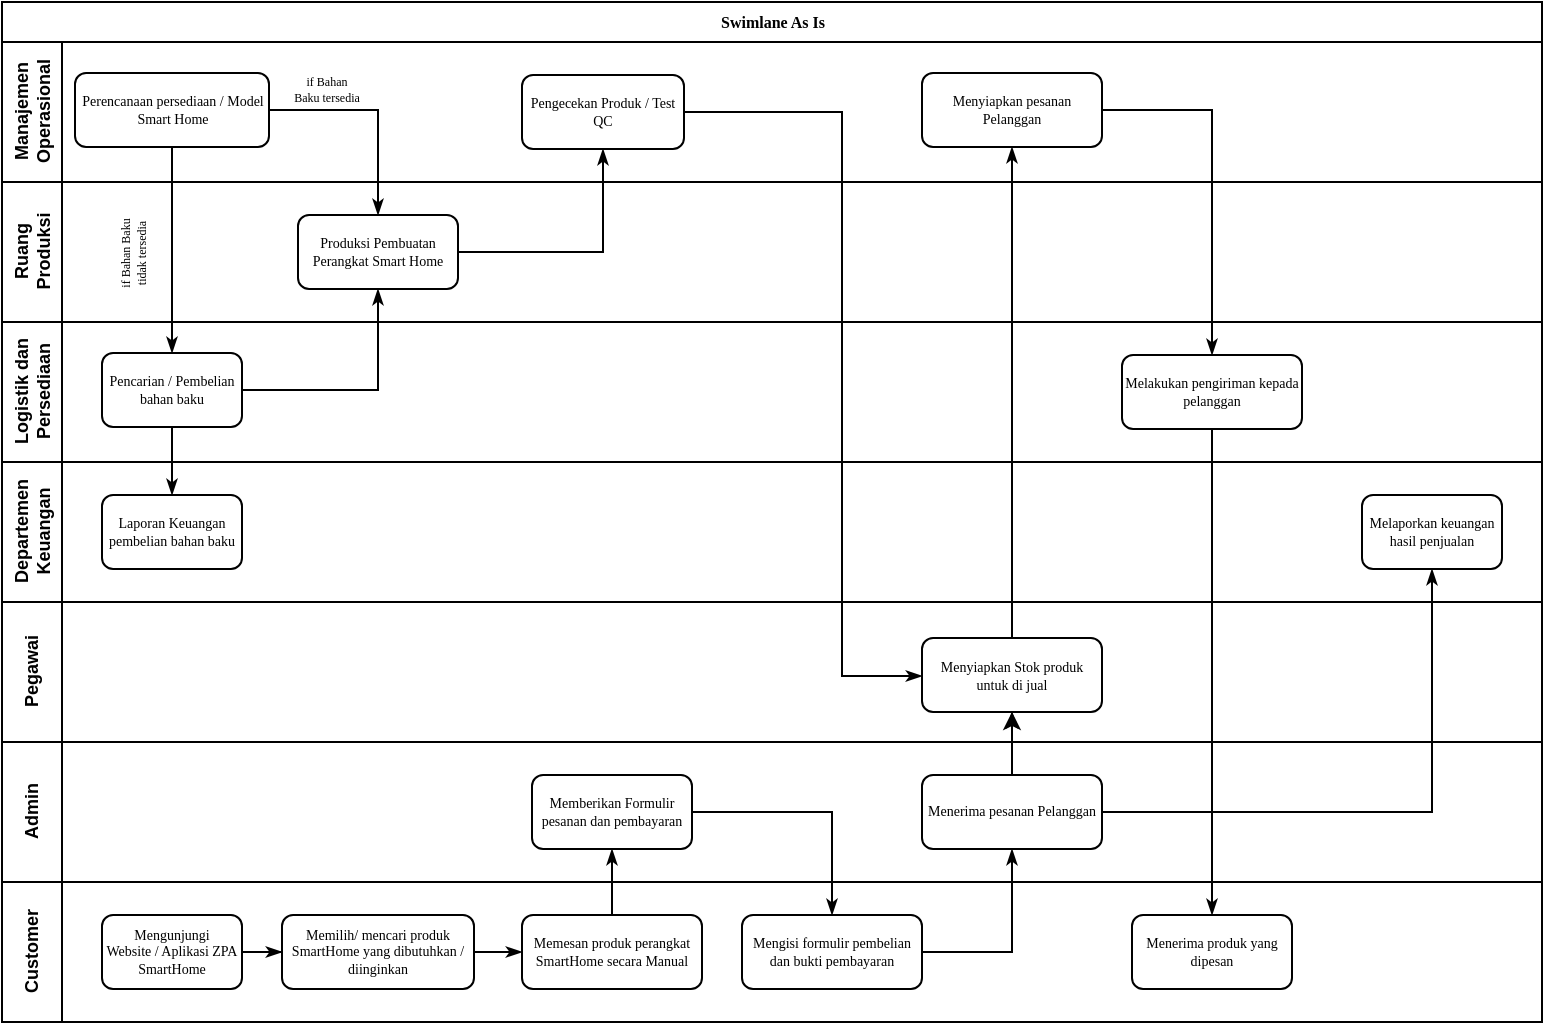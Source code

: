 <mxfile version="21.7.4" type="github">
  <diagram name="Page-1" id="c7488fd3-1785-93aa-aadb-54a6760d102a">
    <mxGraphModel dx="758" dy="416" grid="1" gridSize="10" guides="1" tooltips="1" connect="1" arrows="1" fold="1" page="1" pageScale="1" pageWidth="1100" pageHeight="850" background="none" math="0" shadow="0">
      <root>
        <mxCell id="0" />
        <mxCell id="1" parent="0" />
        <mxCell id="2b4e8129b02d487f-1" value="Swimlane As Is" style="swimlane;html=1;childLayout=stackLayout;horizontal=1;startSize=20;horizontalStack=0;rounded=0;shadow=0;labelBackgroundColor=none;strokeWidth=1;fontFamily=Verdana;fontSize=8;align=center;" parent="1" vertex="1">
          <mxGeometry x="220" y="70" width="770" height="510" as="geometry" />
        </mxCell>
        <mxCell id="2b4e8129b02d487f-2" value="Manajemen&lt;br style=&quot;font-size: 9px;&quot;&gt;Operasional" style="swimlane;html=1;startSize=30;horizontal=0;fontSize=9;" parent="2b4e8129b02d487f-1" vertex="1">
          <mxGeometry y="20" width="770" height="70" as="geometry" />
        </mxCell>
        <mxCell id="2b4e8129b02d487f-6" value="Perencanaan persediaan / Model Smart Home" style="rounded=1;whiteSpace=wrap;html=1;shadow=0;labelBackgroundColor=none;strokeWidth=1;fontFamily=Verdana;fontSize=7;align=center;" parent="2b4e8129b02d487f-2" vertex="1">
          <mxGeometry x="36.5" y="15.5" width="97" height="37" as="geometry" />
        </mxCell>
        <mxCell id="EXiJSsDwTDuwI2L_ceVk-18" value="Pengecekan Produk / Test QC" style="rounded=1;whiteSpace=wrap;html=1;shadow=0;labelBackgroundColor=none;strokeWidth=1;fontFamily=Verdana;fontSize=7;align=center;" parent="2b4e8129b02d487f-2" vertex="1">
          <mxGeometry x="260" y="16.5" width="81" height="37" as="geometry" />
        </mxCell>
        <mxCell id="EXiJSsDwTDuwI2L_ceVk-45" value="Menyiapkan pesanan Pelanggan" style="rounded=1;whiteSpace=wrap;html=1;shadow=0;labelBackgroundColor=none;strokeWidth=1;fontFamily=Verdana;fontSize=7;align=center;" parent="2b4e8129b02d487f-2" vertex="1">
          <mxGeometry x="460" y="15.5" width="90" height="37" as="geometry" />
        </mxCell>
        <mxCell id="2b4e8129b02d487f-3" value="Ruang&lt;br style=&quot;font-size: 9px;&quot;&gt;Produksi" style="swimlane;html=1;startSize=30;horizontal=0;fontSize=9;" parent="2b4e8129b02d487f-1" vertex="1">
          <mxGeometry y="90" width="770" height="70" as="geometry" />
        </mxCell>
        <mxCell id="EXiJSsDwTDuwI2L_ceVk-14" value="Produksi Pembuatan Perangkat Smart Home" style="rounded=1;whiteSpace=wrap;html=1;shadow=0;labelBackgroundColor=none;strokeWidth=1;fontFamily=Verdana;fontSize=7;align=center;" parent="2b4e8129b02d487f-3" vertex="1">
          <mxGeometry x="148" y="16.5" width="80" height="37" as="geometry" />
        </mxCell>
        <mxCell id="2b4e8129b02d487f-4" value="Logistik dan&lt;br style=&quot;font-size: 9px;&quot;&gt;Persediaan" style="swimlane;html=1;startSize=30;horizontal=0;fontSize=9;" parent="2b4e8129b02d487f-1" vertex="1">
          <mxGeometry y="160" width="770" height="70" as="geometry" />
        </mxCell>
        <mxCell id="2b4e8129b02d487f-12" value="Pencarian / Pembelian bahan baku" style="rounded=1;whiteSpace=wrap;html=1;shadow=0;labelBackgroundColor=none;strokeWidth=1;fontFamily=Verdana;fontSize=7;align=center;" parent="2b4e8129b02d487f-4" vertex="1">
          <mxGeometry x="50" y="15.5" width="70" height="37" as="geometry" />
        </mxCell>
        <mxCell id="EXiJSsDwTDuwI2L_ceVk-50" value="Melakukan pengiriman kepada pelanggan" style="rounded=1;whiteSpace=wrap;html=1;shadow=0;labelBackgroundColor=none;strokeWidth=1;fontFamily=Verdana;fontSize=7;align=center;" parent="2b4e8129b02d487f-4" vertex="1">
          <mxGeometry x="560" y="16.5" width="90" height="37" as="geometry" />
        </mxCell>
        <mxCell id="EXiJSsDwTDuwI2L_ceVk-8" value="Departemen&lt;br style=&quot;border-color: var(--border-color);&quot;&gt;Keuangan" style="swimlane;html=1;startSize=30;horizontal=0;fontSize=9;" parent="2b4e8129b02d487f-1" vertex="1">
          <mxGeometry y="230" width="770" height="70" as="geometry" />
        </mxCell>
        <mxCell id="EXiJSsDwTDuwI2L_ceVk-22" value="Laporan Keuangan pembelian bahan baku" style="rounded=1;whiteSpace=wrap;html=1;shadow=0;labelBackgroundColor=none;strokeWidth=1;fontFamily=Verdana;fontSize=7;align=center;" parent="EXiJSsDwTDuwI2L_ceVk-8" vertex="1">
          <mxGeometry x="50" y="16.5" width="70" height="37" as="geometry" />
        </mxCell>
        <mxCell id="EXiJSsDwTDuwI2L_ceVk-60" value="Melaporkan keuangan hasil penjualan" style="rounded=1;whiteSpace=wrap;html=1;shadow=0;labelBackgroundColor=none;strokeWidth=1;fontFamily=Verdana;fontSize=7;align=center;" parent="EXiJSsDwTDuwI2L_ceVk-8" vertex="1">
          <mxGeometry x="680" y="16.5" width="70" height="37" as="geometry" />
        </mxCell>
        <mxCell id="EXiJSsDwTDuwI2L_ceVk-9" value="Pegawai" style="swimlane;html=1;startSize=30;horizontal=0;fontSize=9;" parent="2b4e8129b02d487f-1" vertex="1">
          <mxGeometry y="300" width="770" height="70" as="geometry" />
        </mxCell>
        <mxCell id="EXiJSsDwTDuwI2L_ceVk-28" value="Menyiapkan Stok produk untuk di jual" style="rounded=1;whiteSpace=wrap;html=1;shadow=0;labelBackgroundColor=none;strokeWidth=1;fontFamily=Verdana;fontSize=7;align=center;" parent="EXiJSsDwTDuwI2L_ceVk-9" vertex="1">
          <mxGeometry x="460" y="18" width="90" height="37" as="geometry" />
        </mxCell>
        <mxCell id="EXiJSsDwTDuwI2L_ceVk-15" value="if Bahan&lt;br style=&quot;font-size: 6px;&quot;&gt;Baku tersedia" style="edgeStyle=orthogonalEdgeStyle;rounded=0;html=1;labelBackgroundColor=none;startArrow=none;startFill=0;startSize=5;endArrow=classicThin;endFill=1;endSize=5;jettySize=auto;orthogonalLoop=1;strokeWidth=1;fontFamily=Verdana;fontSize=6;" parent="2b4e8129b02d487f-1" source="2b4e8129b02d487f-6" target="EXiJSsDwTDuwI2L_ceVk-14" edge="1">
          <mxGeometry x="-0.478" y="10" relative="1" as="geometry">
            <mxPoint as="offset" />
            <mxPoint x="147" y="59.97" as="sourcePoint" />
            <mxPoint x="205.03" y="120" as="targetPoint" />
          </mxGeometry>
        </mxCell>
        <mxCell id="2b4e8129b02d487f-24" value="if Bahan Baku&lt;br style=&quot;font-size: 6px;&quot;&gt;tidak tersedia" style="edgeStyle=orthogonalEdgeStyle;rounded=0;html=1;labelBackgroundColor=none;startArrow=none;startFill=0;startSize=5;endArrow=classicThin;endFill=1;endSize=5;jettySize=auto;orthogonalLoop=1;strokeWidth=1;fontFamily=Verdana;fontSize=6;verticalAlign=middle;horizontal=0;" parent="2b4e8129b02d487f-1" source="2b4e8129b02d487f-6" target="2b4e8129b02d487f-12" edge="1">
          <mxGeometry x="0.036" y="-19" relative="1" as="geometry">
            <mxPoint as="offset" />
          </mxGeometry>
        </mxCell>
        <mxCell id="EXiJSsDwTDuwI2L_ceVk-20" value="" style="edgeStyle=orthogonalEdgeStyle;rounded=0;html=1;labelBackgroundColor=none;startArrow=none;startFill=0;startSize=5;endArrow=classicThin;endFill=1;endSize=5;jettySize=auto;orthogonalLoop=1;strokeWidth=1;fontFamily=Verdana;fontSize=6;verticalAlign=middle;horizontal=0;" parent="2b4e8129b02d487f-1" source="EXiJSsDwTDuwI2L_ceVk-14" target="EXiJSsDwTDuwI2L_ceVk-18" edge="1">
          <mxGeometry x="0.036" y="-19" relative="1" as="geometry">
            <mxPoint x="320" y="114.5" as="sourcePoint" />
            <mxPoint x="320" y="253.5" as="targetPoint" />
            <mxPoint as="offset" />
          </mxGeometry>
        </mxCell>
        <mxCell id="EXiJSsDwTDuwI2L_ceVk-21" value="" style="edgeStyle=orthogonalEdgeStyle;rounded=0;html=1;labelBackgroundColor=none;startArrow=none;startFill=0;startSize=5;endArrow=classicThin;endFill=1;endSize=5;jettySize=auto;orthogonalLoop=1;strokeWidth=1;fontFamily=Verdana;fontSize=6;verticalAlign=middle;horizontal=0;" parent="2b4e8129b02d487f-1" source="2b4e8129b02d487f-12" target="EXiJSsDwTDuwI2L_ceVk-14" edge="1">
          <mxGeometry x="0.036" y="-19" relative="1" as="geometry">
            <mxPoint x="120" y="232" as="sourcePoint" />
            <mxPoint x="169" y="180" as="targetPoint" />
            <mxPoint as="offset" />
          </mxGeometry>
        </mxCell>
        <mxCell id="EXiJSsDwTDuwI2L_ceVk-23" value="" style="edgeStyle=orthogonalEdgeStyle;rounded=0;html=1;labelBackgroundColor=none;startArrow=none;startFill=0;startSize=5;endArrow=classicThin;endFill=1;endSize=5;jettySize=auto;orthogonalLoop=1;strokeWidth=1;fontFamily=Verdana;fontSize=6;verticalAlign=middle;horizontal=0;" parent="2b4e8129b02d487f-1" source="2b4e8129b02d487f-12" target="EXiJSsDwTDuwI2L_ceVk-22" edge="1">
          <mxGeometry relative="1" as="geometry">
            <mxPoint x="86.0" y="253.5" as="sourcePoint" />
            <mxPoint x="141" y="319" as="targetPoint" />
          </mxGeometry>
        </mxCell>
        <mxCell id="EXiJSsDwTDuwI2L_ceVk-10" value="Admin" style="swimlane;html=1;startSize=30;horizontal=0;fontSize=9;" parent="2b4e8129b02d487f-1" vertex="1">
          <mxGeometry y="370" width="770" height="70" as="geometry" />
        </mxCell>
        <mxCell id="EXiJSsDwTDuwI2L_ceVk-32" value="Menerima pesanan Pelanggan" style="rounded=1;whiteSpace=wrap;html=1;shadow=0;labelBackgroundColor=none;strokeWidth=1;fontFamily=Verdana;fontSize=7;align=center;" parent="EXiJSsDwTDuwI2L_ceVk-10" vertex="1">
          <mxGeometry x="460" y="16.5" width="90" height="37" as="geometry" />
        </mxCell>
        <mxCell id="EXiJSsDwTDuwI2L_ceVk-47" value="Memberikan Formulir pesanan dan pembayaran" style="rounded=1;whiteSpace=wrap;html=1;shadow=0;labelBackgroundColor=none;strokeWidth=1;fontFamily=Verdana;fontSize=7;align=center;" parent="EXiJSsDwTDuwI2L_ceVk-10" vertex="1">
          <mxGeometry x="265" y="16.5" width="80" height="37" as="geometry" />
        </mxCell>
        <mxCell id="EXiJSsDwTDuwI2L_ceVk-36" value="Customer" style="swimlane;html=1;startSize=30;horizontal=0;fontSize=9;" parent="2b4e8129b02d487f-1" vertex="1">
          <mxGeometry y="440" width="770" height="70" as="geometry" />
        </mxCell>
        <mxCell id="EXiJSsDwTDuwI2L_ceVk-37" value="Mengunjungi&lt;br&gt;Website / Aplikasi ZPA SmartHome" style="rounded=1;whiteSpace=wrap;html=1;shadow=0;labelBackgroundColor=none;strokeWidth=1;fontFamily=Verdana;fontSize=7;align=center;" parent="EXiJSsDwTDuwI2L_ceVk-36" vertex="1">
          <mxGeometry x="50" y="16.5" width="70" height="37" as="geometry" />
        </mxCell>
        <mxCell id="EXiJSsDwTDuwI2L_ceVk-38" value="Memilih/ mencari produk SmartHome yang dibutuhkan / diinginkan" style="rounded=1;whiteSpace=wrap;html=1;shadow=0;labelBackgroundColor=none;strokeWidth=1;fontFamily=Verdana;fontSize=7;align=center;" parent="EXiJSsDwTDuwI2L_ceVk-36" vertex="1">
          <mxGeometry x="140" y="16.5" width="96" height="37" as="geometry" />
        </mxCell>
        <mxCell id="EXiJSsDwTDuwI2L_ceVk-39" value="" style="edgeStyle=orthogonalEdgeStyle;rounded=0;html=1;labelBackgroundColor=none;startArrow=none;startFill=0;startSize=5;endArrow=classicThin;endFill=1;endSize=5;jettySize=auto;orthogonalLoop=1;strokeWidth=1;fontFamily=Verdana;fontSize=6;verticalAlign=middle;horizontal=0;" parent="EXiJSsDwTDuwI2L_ceVk-36" source="EXiJSsDwTDuwI2L_ceVk-37" target="EXiJSsDwTDuwI2L_ceVk-38" edge="1">
          <mxGeometry relative="1" as="geometry">
            <mxPoint x="96" y="-147" as="sourcePoint" />
            <mxPoint x="143" y="-25" as="targetPoint" />
          </mxGeometry>
        </mxCell>
        <mxCell id="EXiJSsDwTDuwI2L_ceVk-40" value="Memesan produk perangkat SmartHome secara Manual" style="rounded=1;whiteSpace=wrap;html=1;shadow=0;labelBackgroundColor=none;strokeWidth=1;fontFamily=Verdana;fontSize=7;align=center;" parent="EXiJSsDwTDuwI2L_ceVk-36" vertex="1">
          <mxGeometry x="260" y="16.5" width="90" height="37" as="geometry" />
        </mxCell>
        <mxCell id="EXiJSsDwTDuwI2L_ceVk-41" value="" style="edgeStyle=orthogonalEdgeStyle;rounded=0;html=1;labelBackgroundColor=none;startArrow=none;startFill=0;startSize=5;endArrow=classicThin;endFill=1;endSize=5;jettySize=auto;orthogonalLoop=1;strokeWidth=1;fontFamily=Verdana;fontSize=6;verticalAlign=middle;horizontal=0;" parent="EXiJSsDwTDuwI2L_ceVk-36" source="EXiJSsDwTDuwI2L_ceVk-38" target="EXiJSsDwTDuwI2L_ceVk-40" edge="1">
          <mxGeometry relative="1" as="geometry">
            <mxPoint x="130" y="45" as="sourcePoint" />
            <mxPoint x="154" y="45" as="targetPoint" />
          </mxGeometry>
        </mxCell>
        <mxCell id="EXiJSsDwTDuwI2L_ceVk-54" value="Menerima produk yang dipesan" style="rounded=1;whiteSpace=wrap;html=1;shadow=0;labelBackgroundColor=none;strokeWidth=1;fontFamily=Verdana;fontSize=7;align=center;" parent="EXiJSsDwTDuwI2L_ceVk-36" vertex="1">
          <mxGeometry x="565" y="16.5" width="80" height="37" as="geometry" />
        </mxCell>
        <mxCell id="A2KUPN6uwb9VX7VzME6s-3" value="Mengisi formulir pembelian dan bukti pembayaran" style="rounded=1;whiteSpace=wrap;html=1;shadow=0;labelBackgroundColor=none;strokeWidth=1;fontFamily=Verdana;fontSize=7;align=center;" vertex="1" parent="EXiJSsDwTDuwI2L_ceVk-36">
          <mxGeometry x="370" y="16.5" width="90" height="37" as="geometry" />
        </mxCell>
        <mxCell id="EXiJSsDwTDuwI2L_ceVk-29" value="" style="edgeStyle=orthogonalEdgeStyle;rounded=0;html=1;labelBackgroundColor=none;startArrow=none;startFill=0;startSize=5;endArrow=classicThin;endFill=1;endSize=5;jettySize=auto;orthogonalLoop=1;strokeWidth=1;fontFamily=Verdana;fontSize=6;verticalAlign=middle;horizontal=0;" parent="2b4e8129b02d487f-1" source="EXiJSsDwTDuwI2L_ceVk-18" target="EXiJSsDwTDuwI2L_ceVk-28" edge="1">
          <mxGeometry x="0.036" y="-19" relative="1" as="geometry">
            <mxPoint x="240" y="135" as="sourcePoint" />
            <mxPoint x="290" y="83" as="targetPoint" />
            <mxPoint as="offset" />
            <Array as="points">
              <mxPoint x="420" y="55" />
              <mxPoint x="420" y="337" />
            </Array>
          </mxGeometry>
        </mxCell>
        <mxCell id="EXiJSsDwTDuwI2L_ceVk-44" style="edgeStyle=orthogonalEdgeStyle;rounded=0;orthogonalLoop=1;jettySize=auto;html=1;" parent="2b4e8129b02d487f-1" source="EXiJSsDwTDuwI2L_ceVk-32" target="EXiJSsDwTDuwI2L_ceVk-28" edge="1">
          <mxGeometry relative="1" as="geometry" />
        </mxCell>
        <mxCell id="EXiJSsDwTDuwI2L_ceVk-43" value="" style="edgeStyle=orthogonalEdgeStyle;rounded=0;html=1;labelBackgroundColor=none;startArrow=none;startFill=0;startSize=5;endArrow=classicThin;endFill=1;endSize=5;jettySize=auto;orthogonalLoop=1;strokeWidth=1;fontFamily=Verdana;fontSize=6;verticalAlign=middle;horizontal=0;" parent="2b4e8129b02d487f-1" source="EXiJSsDwTDuwI2L_ceVk-32" target="EXiJSsDwTDuwI2L_ceVk-28" edge="1">
          <mxGeometry relative="1" as="geometry">
            <mxPoint x="400" y="400" as="sourcePoint" />
            <mxPoint x="415" y="433" as="targetPoint" />
          </mxGeometry>
        </mxCell>
        <mxCell id="EXiJSsDwTDuwI2L_ceVk-46" value="" style="edgeStyle=orthogonalEdgeStyle;rounded=0;html=1;labelBackgroundColor=none;startArrow=none;startFill=0;startSize=5;endArrow=classicThin;endFill=1;endSize=5;jettySize=auto;orthogonalLoop=1;strokeWidth=1;fontFamily=Verdana;fontSize=6;verticalAlign=middle;horizontal=0;" parent="2b4e8129b02d487f-1" source="EXiJSsDwTDuwI2L_ceVk-28" target="EXiJSsDwTDuwI2L_ceVk-45" edge="1">
          <mxGeometry relative="1" as="geometry">
            <mxPoint x="415" y="396" as="sourcePoint" />
            <mxPoint x="415" y="365" as="targetPoint" />
          </mxGeometry>
        </mxCell>
        <mxCell id="EXiJSsDwTDuwI2L_ceVk-52" value="" style="edgeStyle=orthogonalEdgeStyle;rounded=0;html=1;labelBackgroundColor=none;startArrow=none;startFill=0;startSize=5;endArrow=classicThin;endFill=1;endSize=5;jettySize=auto;orthogonalLoop=1;strokeWidth=1;fontFamily=Verdana;fontSize=6;verticalAlign=middle;horizontal=0;" parent="2b4e8129b02d487f-1" source="EXiJSsDwTDuwI2L_ceVk-45" target="EXiJSsDwTDuwI2L_ceVk-50" edge="1">
          <mxGeometry relative="1" as="geometry">
            <mxPoint x="515" y="328" as="sourcePoint" />
            <mxPoint x="515" y="83" as="targetPoint" />
          </mxGeometry>
        </mxCell>
        <mxCell id="EXiJSsDwTDuwI2L_ceVk-55" value="" style="edgeStyle=orthogonalEdgeStyle;rounded=0;html=1;labelBackgroundColor=none;startArrow=none;startFill=0;startSize=5;endArrow=classicThin;endFill=1;endSize=5;jettySize=auto;orthogonalLoop=1;strokeWidth=1;fontFamily=Verdana;fontSize=6;verticalAlign=middle;horizontal=0;" parent="2b4e8129b02d487f-1" source="EXiJSsDwTDuwI2L_ceVk-50" target="EXiJSsDwTDuwI2L_ceVk-54" edge="1">
          <mxGeometry relative="1" as="geometry">
            <mxPoint x="515" y="328" as="sourcePoint" />
            <mxPoint x="515" y="83" as="targetPoint" />
          </mxGeometry>
        </mxCell>
        <mxCell id="EXiJSsDwTDuwI2L_ceVk-33" value="" style="edgeStyle=orthogonalEdgeStyle;rounded=0;html=1;labelBackgroundColor=none;startArrow=none;startFill=0;startSize=5;endArrow=classicThin;endFill=1;endSize=5;jettySize=auto;orthogonalLoop=1;strokeWidth=1;fontFamily=Verdana;fontSize=6;verticalAlign=middle;horizontal=0;" parent="2b4e8129b02d487f-1" source="EXiJSsDwTDuwI2L_ceVk-40" target="EXiJSsDwTDuwI2L_ceVk-47" edge="1">
          <mxGeometry relative="1" as="geometry">
            <mxPoint x="305.03" y="386.5" as="sourcePoint" />
            <mxPoint x="95" y="327" as="targetPoint" />
          </mxGeometry>
        </mxCell>
        <mxCell id="A2KUPN6uwb9VX7VzME6s-2" value="" style="edgeStyle=orthogonalEdgeStyle;rounded=0;html=1;labelBackgroundColor=none;startArrow=none;startFill=0;startSize=5;endArrow=classicThin;endFill=1;endSize=5;jettySize=auto;orthogonalLoop=1;strokeWidth=1;fontFamily=Verdana;fontSize=6;verticalAlign=middle;horizontal=0;entryX=0.5;entryY=0;entryDx=0;entryDy=0;" edge="1" parent="2b4e8129b02d487f-1" source="EXiJSsDwTDuwI2L_ceVk-47" target="A2KUPN6uwb9VX7VzME6s-3">
          <mxGeometry relative="1" as="geometry">
            <mxPoint x="310" y="434" as="sourcePoint" />
            <mxPoint x="515" y="434" as="targetPoint" />
          </mxGeometry>
        </mxCell>
        <mxCell id="A2KUPN6uwb9VX7VzME6s-4" value="" style="edgeStyle=orthogonalEdgeStyle;rounded=0;html=1;labelBackgroundColor=none;startArrow=none;startFill=0;startSize=5;endArrow=classicThin;endFill=1;endSize=5;jettySize=auto;orthogonalLoop=1;strokeWidth=1;fontFamily=Verdana;fontSize=6;verticalAlign=middle;horizontal=0;exitX=1;exitY=0.5;exitDx=0;exitDy=0;" edge="1" parent="2b4e8129b02d487f-1" source="A2KUPN6uwb9VX7VzME6s-3" target="EXiJSsDwTDuwI2L_ceVk-32">
          <mxGeometry relative="1" as="geometry">
            <mxPoint x="355" y="415" as="sourcePoint" />
            <mxPoint x="425" y="467" as="targetPoint" />
          </mxGeometry>
        </mxCell>
        <mxCell id="A2KUPN6uwb9VX7VzME6s-5" value="" style="edgeStyle=orthogonalEdgeStyle;rounded=0;html=1;labelBackgroundColor=none;startArrow=none;startFill=0;startSize=5;endArrow=classicThin;endFill=1;endSize=5;jettySize=auto;orthogonalLoop=1;strokeWidth=1;fontFamily=Verdana;fontSize=6;verticalAlign=middle;horizontal=0;entryX=0.5;entryY=1;entryDx=0;entryDy=0;exitX=1;exitY=0.5;exitDx=0;exitDy=0;" edge="1" parent="2b4e8129b02d487f-1" source="EXiJSsDwTDuwI2L_ceVk-32" target="EXiJSsDwTDuwI2L_ceVk-60">
          <mxGeometry relative="1" as="geometry">
            <mxPoint x="510" y="370" as="sourcePoint" />
            <mxPoint x="580" y="422" as="targetPoint" />
          </mxGeometry>
        </mxCell>
      </root>
    </mxGraphModel>
  </diagram>
</mxfile>
